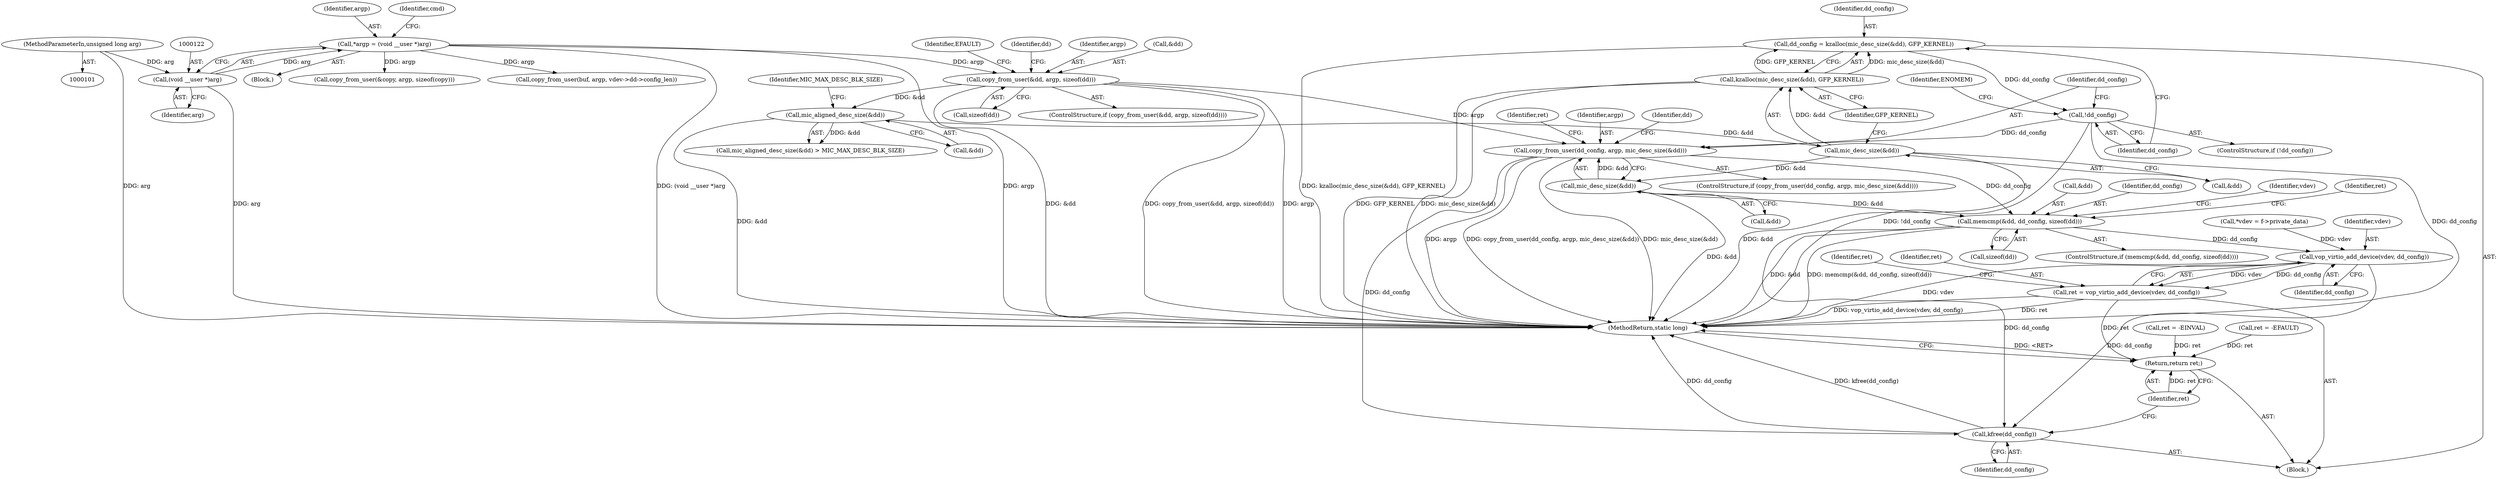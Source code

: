 digraph "0_linux_9bf292bfca94694a721449e3fd752493856710f6@API" {
"1000171" [label="(Call,copy_from_user(dd_config, argp, mic_desc_size(&dd)))"];
"1000165" [label="(Call,!dd_config)"];
"1000157" [label="(Call,dd_config = kzalloc(mic_desc_size(&dd), GFP_KERNEL))"];
"1000159" [label="(Call,kzalloc(mic_desc_size(&dd), GFP_KERNEL))"];
"1000160" [label="(Call,mic_desc_size(&dd))"];
"1000145" [label="(Call,mic_aligned_desc_size(&dd))"];
"1000133" [label="(Call,copy_from_user(&dd, argp, sizeof(dd)))"];
"1000119" [label="(Call,*argp = (void __user *)arg)"];
"1000121" [label="(Call,(void __user *)arg)"];
"1000104" [label="(MethodParameterIn,unsigned long arg)"];
"1000174" [label="(Call,mic_desc_size(&dd))"];
"1000184" [label="(Call,memcmp(&dd, dd_config, sizeof(dd)))"];
"1000208" [label="(Call,vop_virtio_add_device(vdev, dd_config))"];
"1000206" [label="(Call,ret = vop_virtio_add_device(vdev, dd_config))"];
"1000237" [label="(Return,return ret;)"];
"1000235" [label="(Call,kfree(dd_config))"];
"1000185" [label="(Call,&dd)"];
"1000166" [label="(Identifier,dd_config)"];
"1000160" [label="(Call,mic_desc_size(&dd))"];
"1000119" [label="(Call,*argp = (void __user *)arg)"];
"1000157" [label="(Call,dd_config = kzalloc(mic_desc_size(&dd), GFP_KERNEL))"];
"1000104" [label="(MethodParameterIn,unsigned long arg)"];
"1000340" [label="(Call,copy_from_user(buf, argp, vdev->dd->config_len))"];
"1000129" [label="(Block,)"];
"1000158" [label="(Identifier,dd_config)"];
"1000163" [label="(Identifier,GFP_KERNEL)"];
"1000146" [label="(Call,&dd)"];
"1000191" [label="(Call,ret = -EINVAL)"];
"1000187" [label="(Identifier,dd_config)"];
"1000161" [label="(Call,&dd)"];
"1000175" [label="(Call,&dd)"];
"1000132" [label="(ControlStructure,if (copy_from_user(&dd, argp, sizeof(dd))))"];
"1000376" [label="(MethodReturn,static long)"];
"1000199" [label="(Identifier,vdev)"];
"1000169" [label="(Identifier,ENOMEM)"];
"1000179" [label="(Identifier,ret)"];
"1000148" [label="(Identifier,MIC_MAX_DESC_BLK_SIZE)"];
"1000136" [label="(Identifier,argp)"];
"1000192" [label="(Identifier,ret)"];
"1000209" [label="(Identifier,vdev)"];
"1000170" [label="(ControlStructure,if (copy_from_user(dd_config, argp, mic_desc_size(&dd))))"];
"1000107" [label="(Call,*vdev = f->private_data)"];
"1000236" [label="(Identifier,dd_config)"];
"1000165" [label="(Call,!dd_config)"];
"1000188" [label="(Call,sizeof(dd))"];
"1000134" [label="(Call,&dd)"];
"1000159" [label="(Call,kzalloc(mic_desc_size(&dd), GFP_KERNEL))"];
"1000206" [label="(Call,ret = vop_virtio_add_device(vdev, dd_config))"];
"1000174" [label="(Call,mic_desc_size(&dd))"];
"1000210" [label="(Identifier,dd_config)"];
"1000121" [label="(Call,(void __user *)arg)"];
"1000133" [label="(Call,copy_from_user(&dd, argp, sizeof(dd)))"];
"1000164" [label="(ControlStructure,if (!dd_config))"];
"1000184" [label="(Call,memcmp(&dd, dd_config, sizeof(dd)))"];
"1000178" [label="(Call,ret = -EFAULT)"];
"1000172" [label="(Identifier,dd_config)"];
"1000141" [label="(Identifier,EFAULT)"];
"1000173" [label="(Identifier,argp)"];
"1000186" [label="(Identifier,dd)"];
"1000208" [label="(Call,vop_virtio_add_device(vdev, dd_config))"];
"1000238" [label="(Identifier,ret)"];
"1000147" [label="(Identifier,dd)"];
"1000145" [label="(Call,mic_aligned_desc_size(&dd))"];
"1000126" [label="(Identifier,cmd)"];
"1000183" [label="(ControlStructure,if (memcmp(&dd, dd_config, sizeof(dd))))"];
"1000105" [label="(Block,)"];
"1000212" [label="(Identifier,ret)"];
"1000120" [label="(Identifier,argp)"];
"1000207" [label="(Identifier,ret)"];
"1000235" [label="(Call,kfree(dd_config))"];
"1000237" [label="(Return,return ret;)"];
"1000144" [label="(Call,mic_aligned_desc_size(&dd) > MIC_MAX_DESC_BLK_SIZE)"];
"1000137" [label="(Call,sizeof(dd))"];
"1000171" [label="(Call,copy_from_user(dd_config, argp, mic_desc_size(&dd)))"];
"1000123" [label="(Identifier,arg)"];
"1000255" [label="(Call,copy_from_user(&copy, argp, sizeof(copy)))"];
"1000171" -> "1000170"  [label="AST: "];
"1000171" -> "1000174"  [label="CFG: "];
"1000172" -> "1000171"  [label="AST: "];
"1000173" -> "1000171"  [label="AST: "];
"1000174" -> "1000171"  [label="AST: "];
"1000179" -> "1000171"  [label="CFG: "];
"1000186" -> "1000171"  [label="CFG: "];
"1000171" -> "1000376"  [label="DDG: argp"];
"1000171" -> "1000376"  [label="DDG: copy_from_user(dd_config, argp, mic_desc_size(&dd))"];
"1000171" -> "1000376"  [label="DDG: mic_desc_size(&dd)"];
"1000165" -> "1000171"  [label="DDG: dd_config"];
"1000133" -> "1000171"  [label="DDG: argp"];
"1000174" -> "1000171"  [label="DDG: &dd"];
"1000171" -> "1000184"  [label="DDG: dd_config"];
"1000171" -> "1000235"  [label="DDG: dd_config"];
"1000165" -> "1000164"  [label="AST: "];
"1000165" -> "1000166"  [label="CFG: "];
"1000166" -> "1000165"  [label="AST: "];
"1000169" -> "1000165"  [label="CFG: "];
"1000172" -> "1000165"  [label="CFG: "];
"1000165" -> "1000376"  [label="DDG: dd_config"];
"1000165" -> "1000376"  [label="DDG: !dd_config"];
"1000157" -> "1000165"  [label="DDG: dd_config"];
"1000157" -> "1000129"  [label="AST: "];
"1000157" -> "1000159"  [label="CFG: "];
"1000158" -> "1000157"  [label="AST: "];
"1000159" -> "1000157"  [label="AST: "];
"1000166" -> "1000157"  [label="CFG: "];
"1000157" -> "1000376"  [label="DDG: kzalloc(mic_desc_size(&dd), GFP_KERNEL)"];
"1000159" -> "1000157"  [label="DDG: mic_desc_size(&dd)"];
"1000159" -> "1000157"  [label="DDG: GFP_KERNEL"];
"1000159" -> "1000163"  [label="CFG: "];
"1000160" -> "1000159"  [label="AST: "];
"1000163" -> "1000159"  [label="AST: "];
"1000159" -> "1000376"  [label="DDG: mic_desc_size(&dd)"];
"1000159" -> "1000376"  [label="DDG: GFP_KERNEL"];
"1000160" -> "1000159"  [label="DDG: &dd"];
"1000160" -> "1000161"  [label="CFG: "];
"1000161" -> "1000160"  [label="AST: "];
"1000163" -> "1000160"  [label="CFG: "];
"1000160" -> "1000376"  [label="DDG: &dd"];
"1000145" -> "1000160"  [label="DDG: &dd"];
"1000160" -> "1000174"  [label="DDG: &dd"];
"1000145" -> "1000144"  [label="AST: "];
"1000145" -> "1000146"  [label="CFG: "];
"1000146" -> "1000145"  [label="AST: "];
"1000148" -> "1000145"  [label="CFG: "];
"1000145" -> "1000376"  [label="DDG: &dd"];
"1000145" -> "1000144"  [label="DDG: &dd"];
"1000133" -> "1000145"  [label="DDG: &dd"];
"1000133" -> "1000132"  [label="AST: "];
"1000133" -> "1000137"  [label="CFG: "];
"1000134" -> "1000133"  [label="AST: "];
"1000136" -> "1000133"  [label="AST: "];
"1000137" -> "1000133"  [label="AST: "];
"1000141" -> "1000133"  [label="CFG: "];
"1000147" -> "1000133"  [label="CFG: "];
"1000133" -> "1000376"  [label="DDG: &dd"];
"1000133" -> "1000376"  [label="DDG: copy_from_user(&dd, argp, sizeof(dd))"];
"1000133" -> "1000376"  [label="DDG: argp"];
"1000119" -> "1000133"  [label="DDG: argp"];
"1000119" -> "1000105"  [label="AST: "];
"1000119" -> "1000121"  [label="CFG: "];
"1000120" -> "1000119"  [label="AST: "];
"1000121" -> "1000119"  [label="AST: "];
"1000126" -> "1000119"  [label="CFG: "];
"1000119" -> "1000376"  [label="DDG: (void __user *)arg"];
"1000119" -> "1000376"  [label="DDG: argp"];
"1000121" -> "1000119"  [label="DDG: arg"];
"1000119" -> "1000255"  [label="DDG: argp"];
"1000119" -> "1000340"  [label="DDG: argp"];
"1000121" -> "1000123"  [label="CFG: "];
"1000122" -> "1000121"  [label="AST: "];
"1000123" -> "1000121"  [label="AST: "];
"1000121" -> "1000376"  [label="DDG: arg"];
"1000104" -> "1000121"  [label="DDG: arg"];
"1000104" -> "1000101"  [label="AST: "];
"1000104" -> "1000376"  [label="DDG: arg"];
"1000174" -> "1000175"  [label="CFG: "];
"1000175" -> "1000174"  [label="AST: "];
"1000174" -> "1000376"  [label="DDG: &dd"];
"1000174" -> "1000184"  [label="DDG: &dd"];
"1000184" -> "1000183"  [label="AST: "];
"1000184" -> "1000188"  [label="CFG: "];
"1000185" -> "1000184"  [label="AST: "];
"1000187" -> "1000184"  [label="AST: "];
"1000188" -> "1000184"  [label="AST: "];
"1000192" -> "1000184"  [label="CFG: "];
"1000199" -> "1000184"  [label="CFG: "];
"1000184" -> "1000376"  [label="DDG: &dd"];
"1000184" -> "1000376"  [label="DDG: memcmp(&dd, dd_config, sizeof(dd))"];
"1000184" -> "1000208"  [label="DDG: dd_config"];
"1000184" -> "1000235"  [label="DDG: dd_config"];
"1000208" -> "1000206"  [label="AST: "];
"1000208" -> "1000210"  [label="CFG: "];
"1000209" -> "1000208"  [label="AST: "];
"1000210" -> "1000208"  [label="AST: "];
"1000206" -> "1000208"  [label="CFG: "];
"1000208" -> "1000376"  [label="DDG: vdev"];
"1000208" -> "1000206"  [label="DDG: vdev"];
"1000208" -> "1000206"  [label="DDG: dd_config"];
"1000107" -> "1000208"  [label="DDG: vdev"];
"1000208" -> "1000235"  [label="DDG: dd_config"];
"1000206" -> "1000129"  [label="AST: "];
"1000207" -> "1000206"  [label="AST: "];
"1000212" -> "1000206"  [label="CFG: "];
"1000206" -> "1000376"  [label="DDG: vop_virtio_add_device(vdev, dd_config)"];
"1000206" -> "1000376"  [label="DDG: ret"];
"1000206" -> "1000237"  [label="DDG: ret"];
"1000237" -> "1000129"  [label="AST: "];
"1000237" -> "1000238"  [label="CFG: "];
"1000238" -> "1000237"  [label="AST: "];
"1000376" -> "1000237"  [label="CFG: "];
"1000237" -> "1000376"  [label="DDG: <RET>"];
"1000238" -> "1000237"  [label="DDG: ret"];
"1000178" -> "1000237"  [label="DDG: ret"];
"1000191" -> "1000237"  [label="DDG: ret"];
"1000235" -> "1000129"  [label="AST: "];
"1000235" -> "1000236"  [label="CFG: "];
"1000236" -> "1000235"  [label="AST: "];
"1000238" -> "1000235"  [label="CFG: "];
"1000235" -> "1000376"  [label="DDG: dd_config"];
"1000235" -> "1000376"  [label="DDG: kfree(dd_config)"];
}
